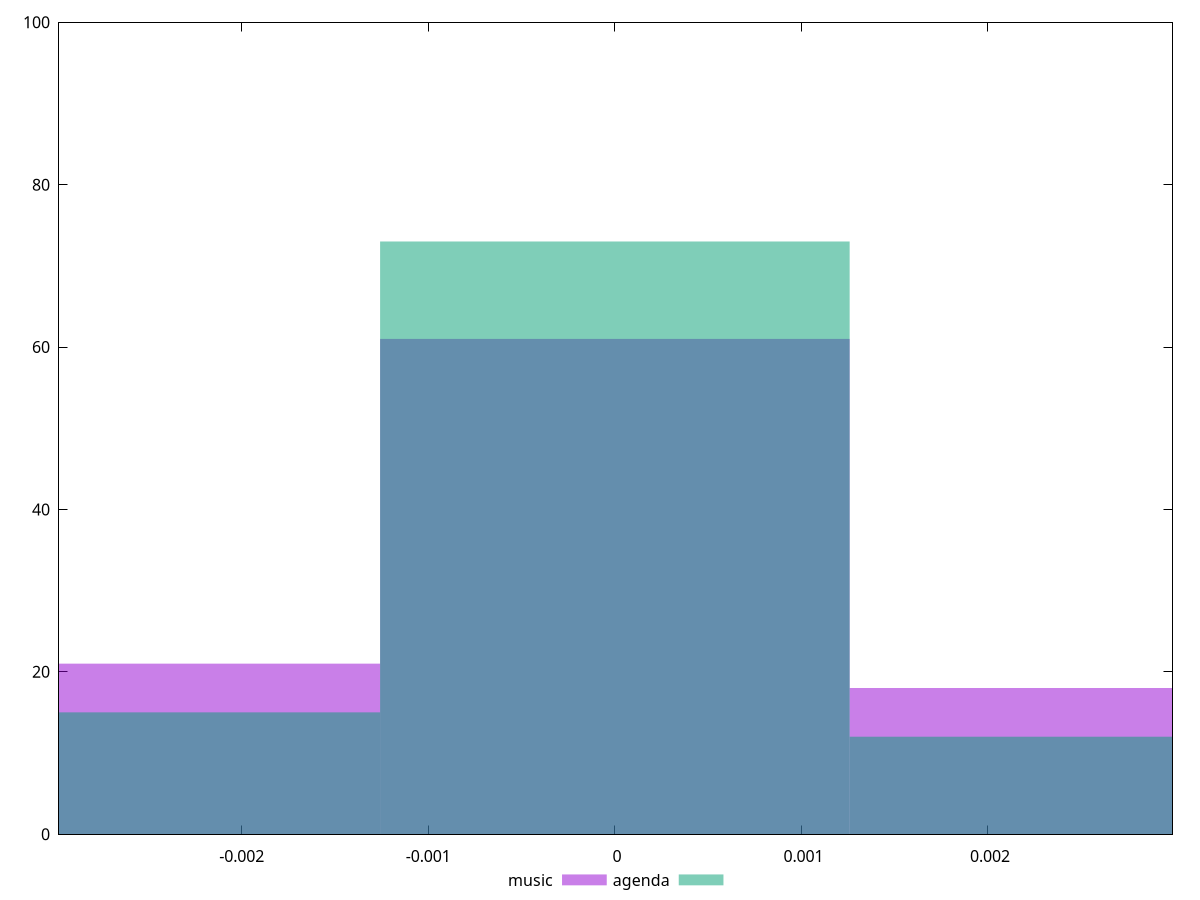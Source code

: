 reset

$music <<EOF
-0.0025173122965866696 21
0.0025173122965866696 18
0 61
EOF

$agenda <<EOF
0 73
-0.0025173122965866696 15
0.0025173122965866696 12
EOF

set key outside below
set boxwidth 0.0025173122965866696
set xrange [-0.0029801553513026267:0.002989477537861069]
set yrange [0:100]
set trange [0:100]
set style fill transparent solid 0.5 noborder
set terminal svg size 640, 500 enhanced background rgb 'white'
set output "reports/report_00028_2021-02-24T12-49-42.674Z/meta/pScore-difference/comparison/histogram/0_vs_1.svg"

plot $music title "music" with boxes, \
     $agenda title "agenda" with boxes

reset
